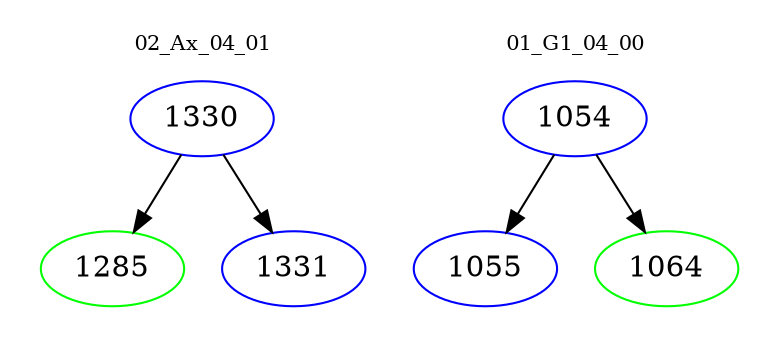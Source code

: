 digraph{
subgraph cluster_0 {
color = white
label = "02_Ax_04_01";
fontsize=10;
T0_1330 [label="1330", color="blue"]
T0_1330 -> T0_1285 [color="black"]
T0_1285 [label="1285", color="green"]
T0_1330 -> T0_1331 [color="black"]
T0_1331 [label="1331", color="blue"]
}
subgraph cluster_1 {
color = white
label = "01_G1_04_00";
fontsize=10;
T1_1054 [label="1054", color="blue"]
T1_1054 -> T1_1055 [color="black"]
T1_1055 [label="1055", color="blue"]
T1_1054 -> T1_1064 [color="black"]
T1_1064 [label="1064", color="green"]
}
}
